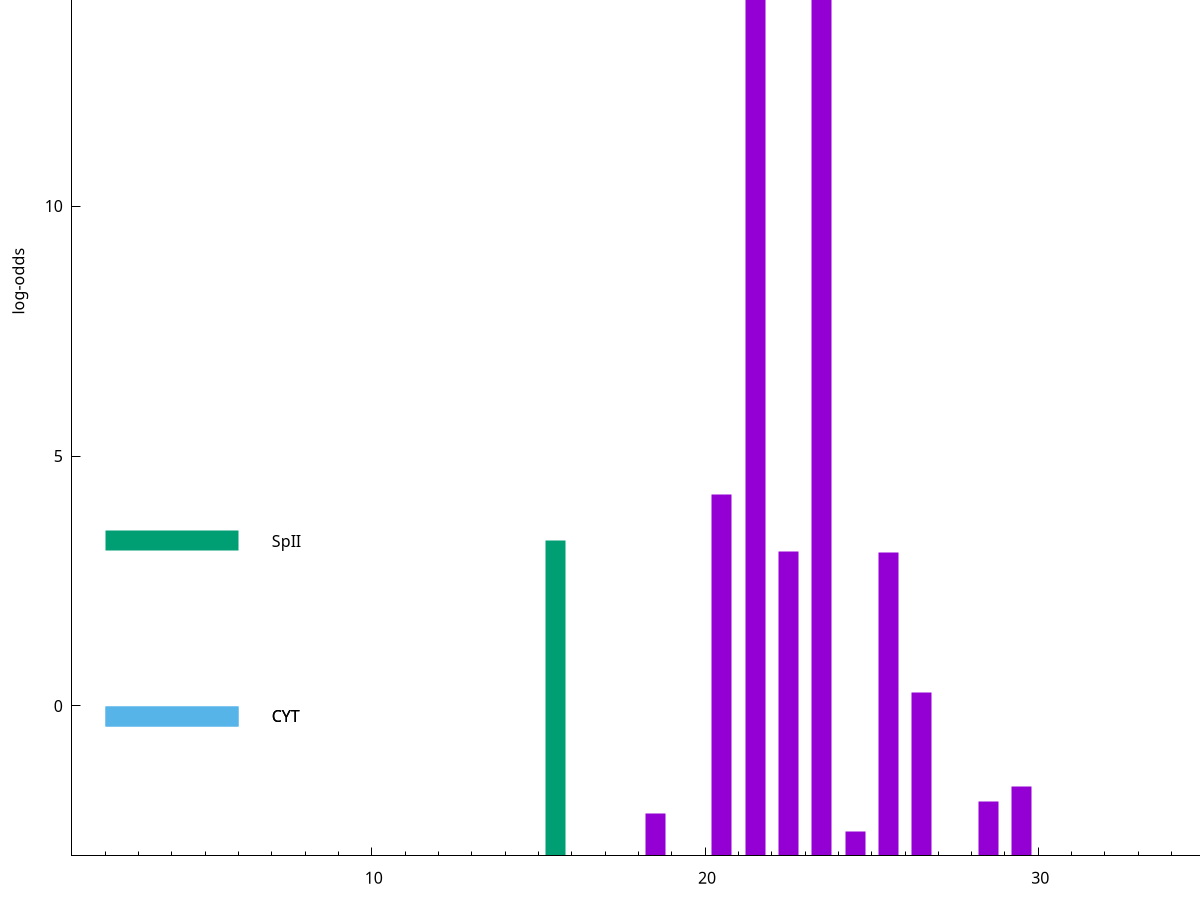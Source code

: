 set title "LipoP predictions for SRR3996252.gff"
set size 2., 1.4
set xrange [1:70] 
set mxtics 10
set yrange [-3:20]
set y2range [0:23]
set ylabel "log-odds"
set term postscript eps color solid "Helvetica" 30
set output "SRR3996252.gff54.eps"
set arrow from 2,17.5527 to 6,17.5527 nohead lt 1 lw 20
set label "SpI" at 7,17.5527
set arrow from 2,3.30155 to 6,3.30155 nohead lt 2 lw 20
set label "SpII" at 7,3.30155
set arrow from 2,-0.200913 to 6,-0.200913 nohead lt 3 lw 20
set label "CYT" at 7,-0.200913
set arrow from 2,-0.200913 to 6,-0.200913 nohead lt 3 lw 20
set label "CYT" at 7,-0.200913
set arrow from 2,17.5527 to 6,17.5527 nohead lt 1 lw 20
set label "SpI" at 7,17.5527
# NOTE: The scores below are the log-odds scores with the threshold
# NOTE: subtracted (a hack to make gnuplot make the histogram all
# NOTE: look nice).
plot "-" axes x1y2 title "" with impulses lt 2 lw 20, "-" axes x1y2 title "" with impulses lt 1 lw 20
15.500000 6.301550
e
23.500000 20.224400
21.500000 18.254500
20.500000 7.228100
22.500000 6.084080
25.500000 6.065510
26.500000 3.275513
29.500000 1.393320
28.500000 1.087260
18.500000 0.854770
24.500000 0.489920
e
exit
